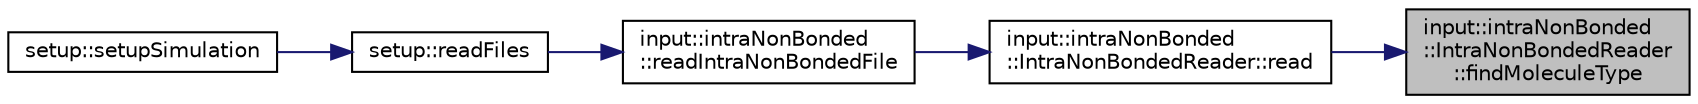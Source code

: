 digraph "input::intraNonBonded::IntraNonBondedReader::findMoleculeType"
{
 // LATEX_PDF_SIZE
  edge [fontname="Helvetica",fontsize="10",labelfontname="Helvetica",labelfontsize="10"];
  node [fontname="Helvetica",fontsize="10",shape=record];
  rankdir="RL";
  Node1 [label="input::intraNonBonded\l::IntraNonBondedReader\l::findMoleculeType",height=0.2,width=0.4,color="black", fillcolor="grey75", style="filled", fontcolor="black",tooltip="finds the molecule type either by string or by size_t"];
  Node1 -> Node2 [dir="back",color="midnightblue",fontsize="10",style="solid",fontname="Helvetica"];
  Node2 [label="input::intraNonBonded\l::IntraNonBondedReader::read",height=0.2,width=0.4,color="black", fillcolor="white", style="filled",URL="$classinput_1_1intraNonBonded_1_1IntraNonBondedReader.html#a9f307dc8ee85268768e8ce1144999e1b",tooltip="reads the intra non bonded interactions from the intraNonBonded file"];
  Node2 -> Node3 [dir="back",color="midnightblue",fontsize="10",style="solid",fontname="Helvetica"];
  Node3 [label="input::intraNonBonded\l::readIntraNonBondedFile",height=0.2,width=0.4,color="black", fillcolor="white", style="filled",URL="$namespaceinput_1_1intraNonBonded.html#a24f14abe71e7a243eea7e7a1d7b05b6f",tooltip="construct IntraNonBondedReader object and read the file"];
  Node3 -> Node4 [dir="back",color="midnightblue",fontsize="10",style="solid",fontname="Helvetica"];
  Node4 [label="setup::readFiles",height=0.2,width=0.4,color="black", fillcolor="white", style="filled",URL="$namespacesetup.html#a18b2d98c1451bfb2c3cfee4f5434f086",tooltip="reads all the files needed for the simulation"];
  Node4 -> Node5 [dir="back",color="midnightblue",fontsize="10",style="solid",fontname="Helvetica"];
  Node5 [label="setup::setupSimulation",height=0.2,width=0.4,color="black", fillcolor="white", style="filled",URL="$namespacesetup.html#a1c000cdfa46aed7d8018017635915ae1",tooltip="setup the engine"];
}
